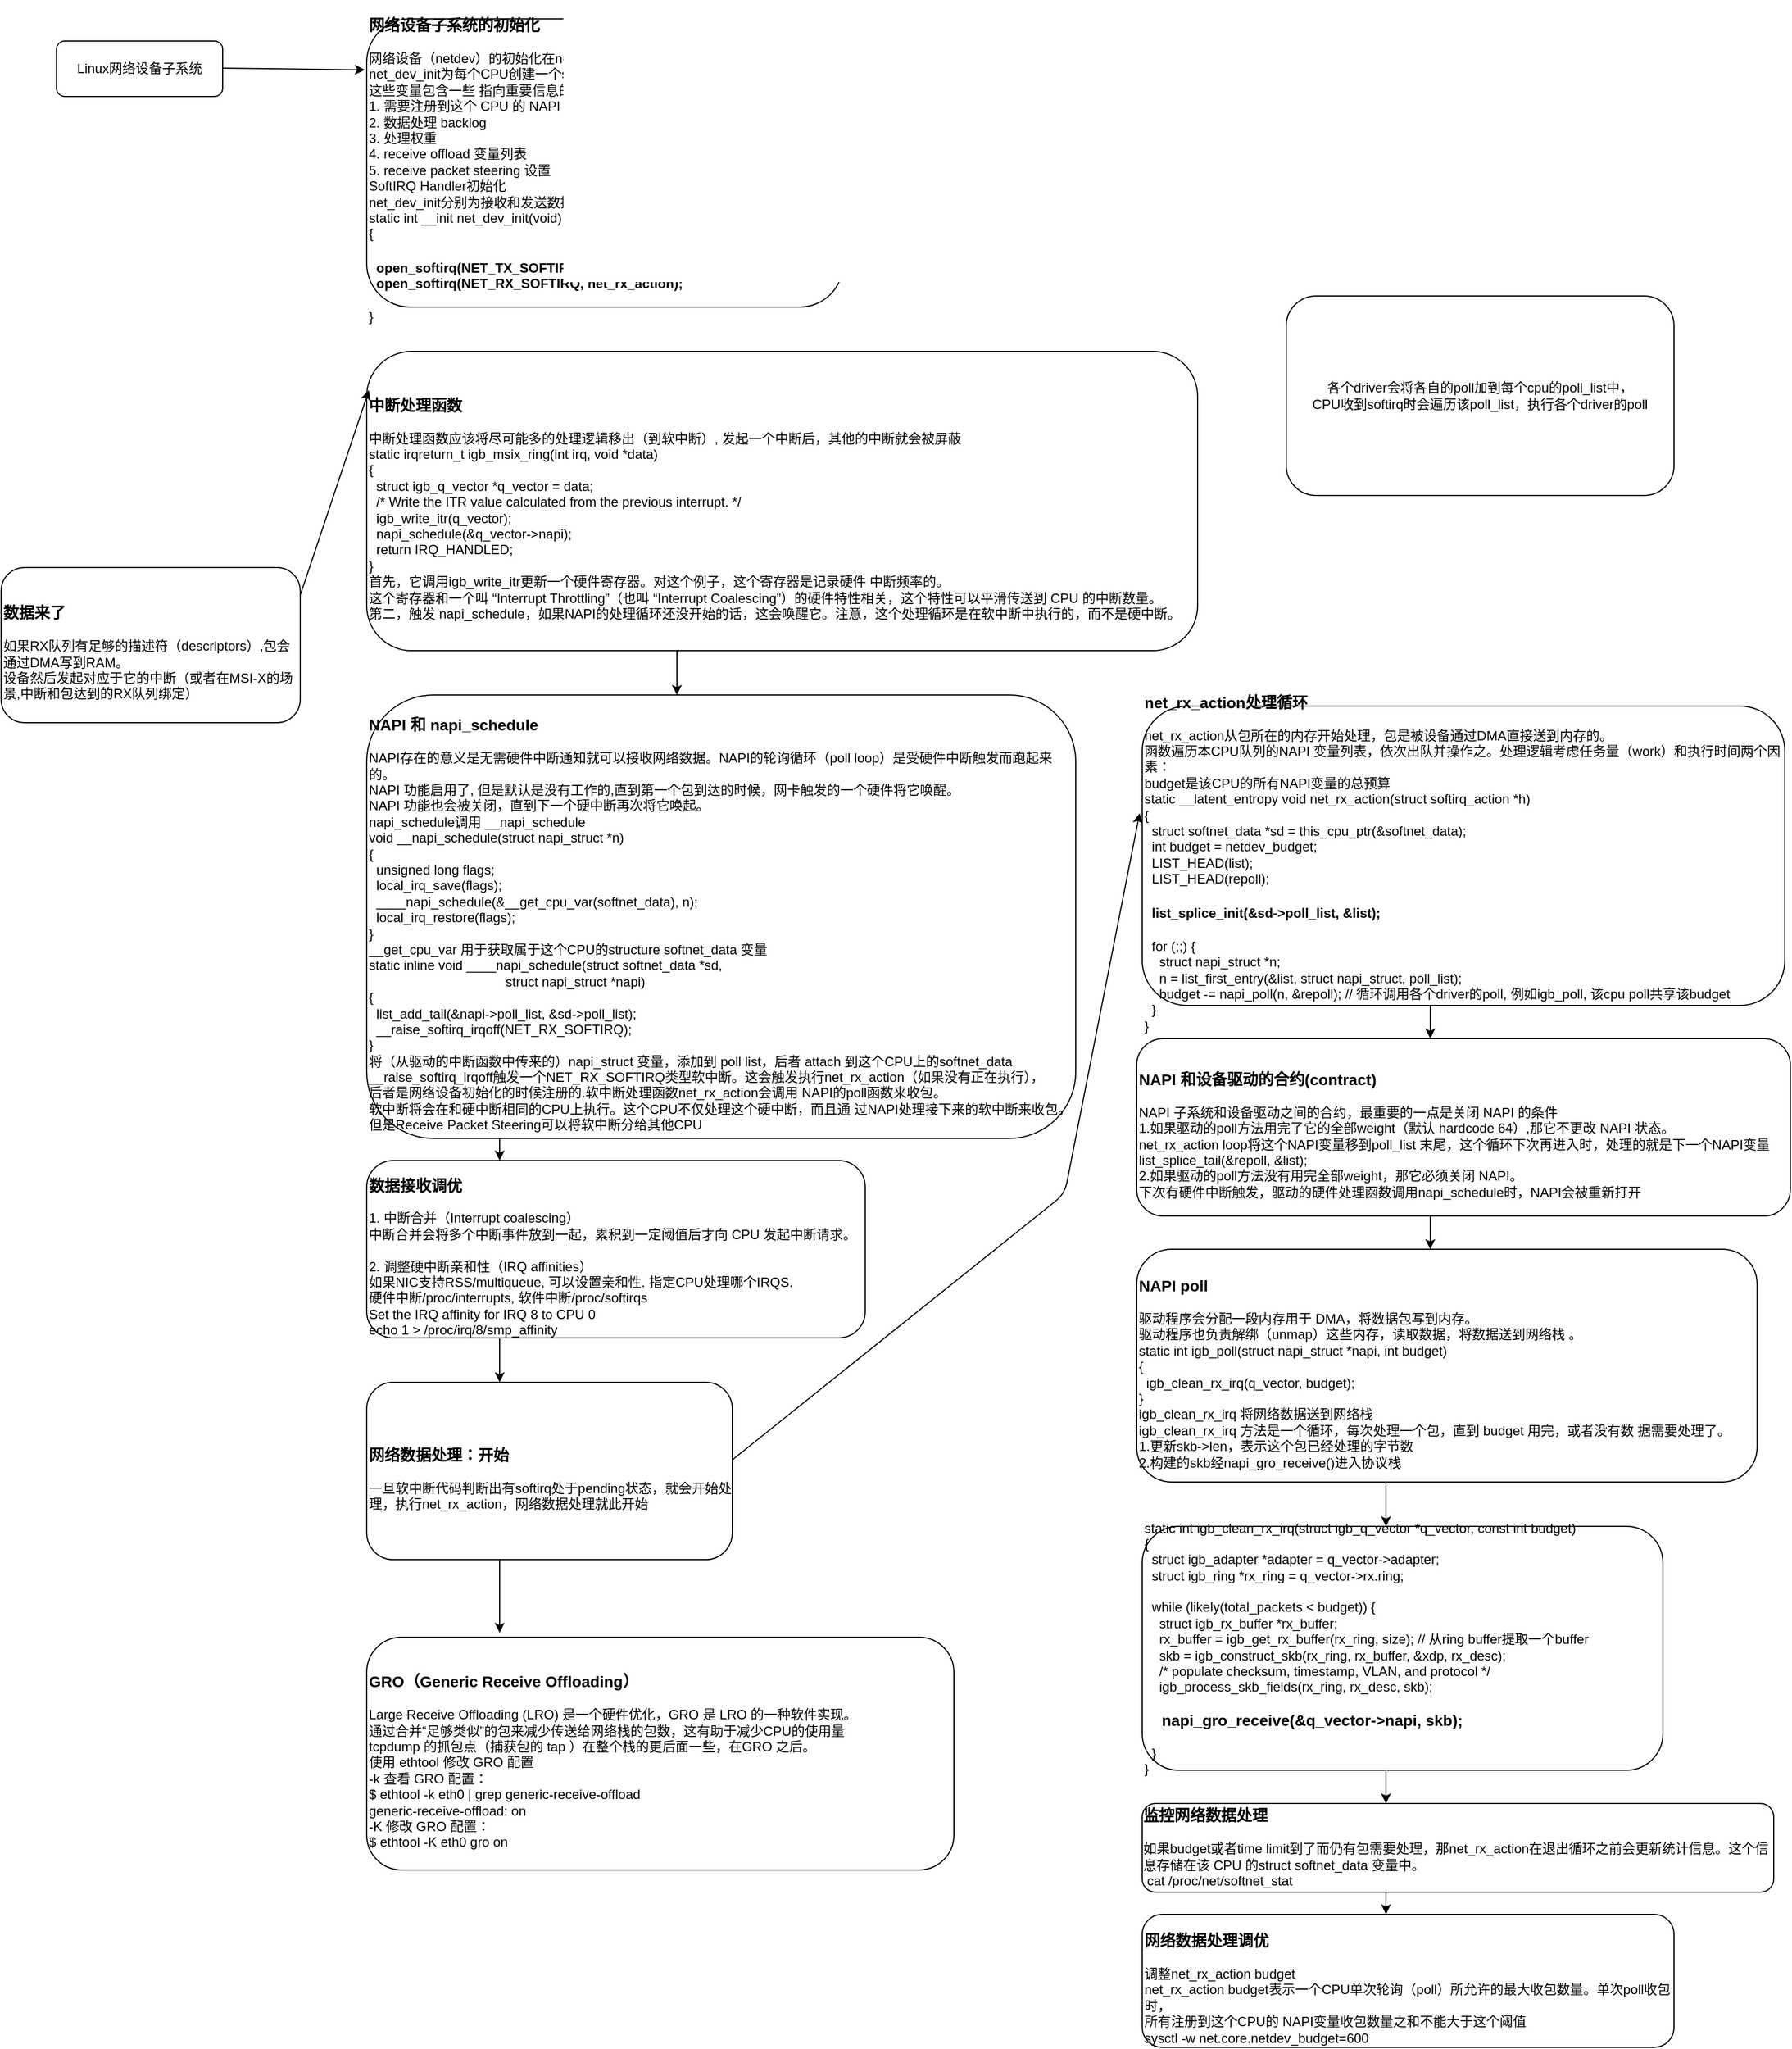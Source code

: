 <mxfile version="14.1.9" type="github">
  <diagram id="fZlRgXpZP35zAibEW_lQ" name="Page-1">
    <mxGraphModel dx="1449" dy="643" grid="1" gridSize="10" guides="1" tooltips="1" connect="1" arrows="1" fold="1" page="1" pageScale="1" pageWidth="827" pageHeight="1169" math="0" shadow="0">
      <root>
        <mxCell id="0" />
        <mxCell id="1" parent="0" />
        <mxCell id="tzcgp5JtMaqGH4jP-flQ-7" value="Linux网络设备子系统" style="rounded=1;whiteSpace=wrap;html=1;" parent="1" vertex="1">
          <mxGeometry x="80" y="40" width="150" height="50" as="geometry" />
        </mxCell>
        <mxCell id="tzcgp5JtMaqGH4jP-flQ-8" value="&lt;h3&gt;网络设备子系统的初始化&lt;/h3&gt;&lt;div&gt;网络设备（netdev）的初始化在net_dev_init&lt;/div&gt;&lt;div&gt;net_dev_init为每个CPU创建一个struct softnet_data变量。&lt;/div&gt;&lt;div&gt;这些变量包含一些 指向重要信息的指针：&lt;/div&gt;&lt;div&gt;1. 需要注册到这个 CPU 的 NAPI 变量列表&lt;/div&gt;&lt;div&gt;2. 数据处理 backlog&lt;/div&gt;&lt;div&gt;3. 处理权重&lt;/div&gt;&lt;div&gt;4. receive offload 变量列表&lt;/div&gt;&lt;div&gt;5. receive packet steering 设置&lt;/div&gt;&lt;div&gt;SoftIRQ Handler初始化&lt;/div&gt;&lt;div&gt;net_dev_init分别为接收和发送数据注册了一个软中断处理函数&lt;/div&gt;&lt;div&gt;static int __init net_dev_init(void)&lt;/div&gt;&lt;div&gt;{&lt;/div&gt;&lt;h4&gt;&amp;nbsp; open_softirq(NET_TX_SOFTIRQ, net_tx_action);&lt;br&gt;&amp;nbsp; open_softirq(NET_RX_SOFTIRQ, net_rx_action);&lt;/h4&gt;&lt;div&gt;}&lt;/div&gt;" style="rounded=1;whiteSpace=wrap;html=1;align=left;" parent="1" vertex="1">
          <mxGeometry x="360" y="20" width="430" height="260" as="geometry" />
        </mxCell>
        <mxCell id="tzcgp5JtMaqGH4jP-flQ-9" value="&lt;h3&gt;数据来了&lt;/h3&gt;&lt;div&gt;如果RX队列有足够的描述符（descriptors）,包会通过DMA写到RAM。&lt;/div&gt;&lt;div&gt;设备然后发起对应于它的中断（或者在MSI-X的场景,中断和包达到的RX队列绑定）&lt;/div&gt;" style="rounded=1;whiteSpace=wrap;html=1;align=left;" parent="1" vertex="1">
          <mxGeometry x="30" y="515" width="270" height="140" as="geometry" />
        </mxCell>
        <mxCell id="tzcgp5JtMaqGH4jP-flQ-10" value="" style="endArrow=classic;html=1;entryX=-0.004;entryY=0.177;entryDx=0;entryDy=0;entryPerimeter=0;" parent="1" target="tzcgp5JtMaqGH4jP-flQ-8" edge="1">
          <mxGeometry width="50" height="50" relative="1" as="geometry">
            <mxPoint x="230" y="64.5" as="sourcePoint" />
            <mxPoint x="310" y="64.5" as="targetPoint" />
          </mxGeometry>
        </mxCell>
        <mxCell id="YTzWB60EVm3kckp8Hosf-1" value="&lt;h3&gt;中断处理函数&lt;/h3&gt;&lt;div&gt;中断处理函数应该将尽可能多的处理逻辑移出（到软中断）, 发起一个中断后，其他的中断就会被屏蔽&lt;/div&gt;&lt;div&gt;static irqreturn_t igb_msix_ring(int irq, void *data)&lt;/div&gt;&lt;div&gt;{&lt;/div&gt;&lt;div&gt;&amp;nbsp; struct igb_q_vector *q_vector = data;&lt;/div&gt;&lt;div&gt;&amp;nbsp; /* Write the ITR value calculated from the previous interrupt. */&lt;/div&gt;&lt;div&gt;&amp;nbsp; igb_write_itr(q_vector);&lt;/div&gt;&lt;div&gt;&amp;nbsp; napi_schedule(&amp;amp;q_vector-&amp;gt;napi);&lt;/div&gt;&lt;div&gt;&amp;nbsp; return IRQ_HANDLED;&lt;/div&gt;&lt;div&gt;}&lt;/div&gt;&lt;div&gt;首先，它调用igb_write_itr更新一个硬件寄存器。对这个例子，这个寄存器是记录硬件 中断频率的。&lt;/div&gt;&lt;div&gt;这个寄存器和一个叫 “Interrupt Throttling”（也叫 “Interrupt Coalescing”）的硬件特性相关，这个特性可以平滑传送到 CPU 的中断数量。&lt;/div&gt;&lt;div&gt;第二，触发 napi_schedule，如果NAPI的处理循环还没开始的话，这会唤醒它。注意，这个处理循环是在软中断中执行的，而不是硬中断。&lt;/div&gt;" style="rounded=1;whiteSpace=wrap;html=1;align=left;" vertex="1" parent="1">
          <mxGeometry x="360" y="320" width="750" height="270" as="geometry" />
        </mxCell>
        <mxCell id="YTzWB60EVm3kckp8Hosf-2" value="&lt;h3&gt;NAPI 和 napi_schedule&lt;/h3&gt;&lt;div&gt;NAPI存在的意义是无需硬件中断通知就可以接收网络数据。NAPI的轮询循环（poll loop）是受硬件中断触发而跑起来的。&lt;/div&gt;&lt;div&gt;NAPI 功能启用了, 但是默认是没有工作的,直到第一个包到达的时候，网卡触发的一个硬件将它唤醒。&lt;/div&gt;&lt;div&gt;NAPI 功能也会被关闭，直到下一个硬中断再次将它唤起。&lt;/div&gt;&lt;div&gt;napi_schedule调用 __napi_schedule&lt;/div&gt;&lt;div&gt;void __napi_schedule(struct napi_struct *n)&lt;/div&gt;&lt;div&gt;{&lt;/div&gt;&lt;div&gt;&amp;nbsp; unsigned long flags;&lt;/div&gt;&lt;div&gt;&amp;nbsp; local_irq_save(flags);&lt;/div&gt;&lt;div&gt;&amp;nbsp; ____napi_schedule(&amp;amp;__get_cpu_var(softnet_data), n);&lt;/div&gt;&lt;div&gt;&amp;nbsp; local_irq_restore(flags);&lt;/div&gt;&lt;div&gt;}&lt;/div&gt;&lt;div&gt;__get_cpu_var 用于获取属于这个CPU的structure softnet_data 变量&lt;/div&gt;&lt;div&gt;static inline void ____napi_schedule(struct softnet_data *sd,&lt;/div&gt;&lt;div&gt;&amp;nbsp; &amp;nbsp; &amp;nbsp; &amp;nbsp; &amp;nbsp; &amp;nbsp; &amp;nbsp; &amp;nbsp; &amp;nbsp; &amp;nbsp; &amp;nbsp; &amp;nbsp; &amp;nbsp; &amp;nbsp; &amp;nbsp; &amp;nbsp; &amp;nbsp; &amp;nbsp; &amp;nbsp;struct napi_struct *napi)&lt;/div&gt;&lt;div&gt;{&lt;/div&gt;&lt;div&gt;&amp;nbsp; list_add_tail(&amp;amp;napi-&amp;gt;poll_list, &amp;amp;sd-&amp;gt;poll_list);&lt;/div&gt;&lt;div&gt;&amp;nbsp; __raise_softirq_irqoff(NET_RX_SOFTIRQ);&lt;/div&gt;&lt;div&gt;}&lt;/div&gt;&lt;div&gt;将（从驱动的中断函数中传来的）napi_struct 变量，添加到 poll list，后者 attach 到这个CPU上的softnet_data&lt;/div&gt;&lt;div&gt;__raise_softirq_irqoff触发一个NET_RX_SOFTIRQ类型软中断。这会触发执行net_rx_action（如果没有正在执行），&lt;/div&gt;&lt;div&gt;后者是网络设备初始化的时候注册的.软中断处理函数net_rx_action会调用 NAPI的poll函数来收包。&lt;/div&gt;&lt;div&gt;&lt;div&gt;软中断将会在和硬中断相同的CPU上执行。这个CPU不仅处理这个硬中断，而且通 过NAPI处理接下来的软中断来收包。&lt;/div&gt;&lt;div&gt;但是Receive Packet Steering可以将软中断分给其他CPU&lt;/div&gt;&lt;/div&gt;" style="rounded=1;whiteSpace=wrap;html=1;align=left;" vertex="1" parent="1">
          <mxGeometry x="360" y="630" width="640" height="400" as="geometry" />
        </mxCell>
        <mxCell id="YTzWB60EVm3kckp8Hosf-3" value="" style="endArrow=classic;html=1;" edge="1" parent="1">
          <mxGeometry width="50" height="50" relative="1" as="geometry">
            <mxPoint x="300" y="540" as="sourcePoint" />
            <mxPoint x="362" y="355" as="targetPoint" />
          </mxGeometry>
        </mxCell>
        <mxCell id="YTzWB60EVm3kckp8Hosf-4" value="&lt;h3&gt;数据接收调优&lt;/h3&gt;&lt;div&gt;1. 中断合并（Interrupt coalescing）&lt;/div&gt;&lt;div&gt;中断合并会将多个中断事件放到一起，累积到一定阈值后才向 CPU 发起中断请求。&lt;/div&gt;&lt;div&gt;&lt;br&gt;&lt;/div&gt;&lt;div&gt;2. 调整硬中断亲和性（IRQ affinities）&lt;/div&gt;&lt;div&gt;如果NIC支持RSS/multiqueue, 可以设置亲和性. 指定CPU处理哪个IRQS.&lt;/div&gt;&lt;div&gt;硬件中断/proc/interrupts, 软件中断/proc/softirqs&lt;/div&gt;&lt;div&gt;Set the IRQ affinity for IRQ 8 to CPU 0&lt;/div&gt;&lt;div&gt;echo 1 &amp;gt; /proc/irq/8/smp_affinity&lt;/div&gt;" style="rounded=1;whiteSpace=wrap;html=1;align=left;" vertex="1" parent="1">
          <mxGeometry x="360" y="1050" width="450" height="160" as="geometry" />
        </mxCell>
        <mxCell id="YTzWB60EVm3kckp8Hosf-5" value="&lt;h3&gt;网络数据处理：开始&lt;/h3&gt;&lt;div&gt;一旦软中断代码判断出有softirq处于pending状态，就会开始处理，执行net_rx_action，网络数据处理就此开始&lt;/div&gt;" style="rounded=1;whiteSpace=wrap;html=1;align=left;" vertex="1" parent="1">
          <mxGeometry x="360" y="1250" width="330" height="160" as="geometry" />
        </mxCell>
        <mxCell id="YTzWB60EVm3kckp8Hosf-6" value="" style="endArrow=classic;html=1;" edge="1" parent="1">
          <mxGeometry width="50" height="50" relative="1" as="geometry">
            <mxPoint x="640" y="590" as="sourcePoint" />
            <mxPoint x="640" y="630" as="targetPoint" />
          </mxGeometry>
        </mxCell>
        <mxCell id="YTzWB60EVm3kckp8Hosf-7" value="" style="endArrow=classic;html=1;" edge="1" parent="1">
          <mxGeometry width="50" height="50" relative="1" as="geometry">
            <mxPoint x="480" y="1210" as="sourcePoint" />
            <mxPoint x="480" y="1250" as="targetPoint" />
          </mxGeometry>
        </mxCell>
        <mxCell id="YTzWB60EVm3kckp8Hosf-8" value="" style="endArrow=classic;html=1;" edge="1" parent="1">
          <mxGeometry width="50" height="50" relative="1" as="geometry">
            <mxPoint x="480" y="1030" as="sourcePoint" />
            <mxPoint x="480" y="1050" as="targetPoint" />
          </mxGeometry>
        </mxCell>
        <mxCell id="YTzWB60EVm3kckp8Hosf-9" value="&lt;h3&gt;net_rx_action处理循环&lt;/h3&gt;&lt;div&gt;net_rx_action从包所在的内存开始处理，包是被设备通过DMA直接送到内存的。&lt;/div&gt;&lt;div&gt;函数遍历本CPU队列的NAPI 变量列表，依次出队并操作之。处理逻辑考虑任务量（work）和执行时间两个因素：&lt;/div&gt;&lt;div&gt;budget是该CPU的所有NAPI变量的总预算&lt;/div&gt;&lt;div&gt;static __latent_entropy void net_rx_action(struct softirq_action *h)&lt;/div&gt;&lt;div&gt;{&lt;/div&gt;&lt;div&gt;&amp;nbsp; struct softnet_data *sd = this_cpu_ptr(&amp;amp;softnet_data);&lt;/div&gt;&lt;div&gt;&amp;nbsp; int budget = netdev_budget;&lt;/div&gt;&lt;div&gt;&amp;nbsp; LIST_HEAD(list);&lt;/div&gt;&lt;div&gt;&amp;nbsp; LIST_HEAD(repoll);&lt;/div&gt;&lt;h4&gt;&amp;nbsp; list_splice_init(&amp;amp;sd-&amp;gt;poll_list, &amp;amp;list);&lt;/h4&gt;&lt;div&gt;&amp;nbsp; for (;;) {&lt;/div&gt;&lt;div&gt;&amp;nbsp; &amp;nbsp; struct napi_struct *n;&lt;/div&gt;&lt;div&gt;&amp;nbsp; &amp;nbsp; n = list_first_entry(&amp;amp;list, struct napi_struct, poll_list);&lt;/div&gt;&lt;div&gt;&amp;nbsp; &amp;nbsp; budget -= napi_poll(n, &amp;amp;repoll); // 循环调用各个driver的poll, 例如igb_poll, 该cpu poll共享该budget&lt;/div&gt;&lt;div&gt;&amp;nbsp; }&lt;/div&gt;&lt;div&gt;}&lt;/div&gt;" style="rounded=1;whiteSpace=wrap;html=1;align=left;" vertex="1" parent="1">
          <mxGeometry x="1060" y="640" width="580" height="270" as="geometry" />
        </mxCell>
        <mxCell id="YTzWB60EVm3kckp8Hosf-10" value="" style="endArrow=classic;html=1;entryX=-0.004;entryY=0.358;entryDx=0;entryDy=0;entryPerimeter=0;" edge="1" parent="1" target="YTzWB60EVm3kckp8Hosf-9">
          <mxGeometry width="50" height="50" relative="1" as="geometry">
            <mxPoint x="690" y="1320" as="sourcePoint" />
            <mxPoint x="740" y="1270" as="targetPoint" />
            <Array as="points">
              <mxPoint x="990" y="1080" />
            </Array>
          </mxGeometry>
        </mxCell>
        <mxCell id="YTzWB60EVm3kckp8Hosf-12" value="&lt;h3&gt;NAPI 和设备驱动的合约(contract)&lt;/h3&gt;&lt;div&gt;NAPI 子系统和设备驱动之间的合约，最重要的一点是关闭 NAPI 的条件&lt;/div&gt;&lt;div&gt;1.如果驱动的poll方法用完了它的全部weight（默认 hardcode 64）,那它不更改 NAPI 状态。&lt;/div&gt;&lt;div&gt;net_rx_action loop将这个NAPI变量移到poll_list 末尾，这个循环下次再进入时，处理的就是下一个NAPI变量&lt;/div&gt;&lt;div&gt;list_splice_tail(&amp;amp;repoll, &amp;amp;list);&lt;br&gt;&lt;/div&gt;&lt;div&gt;2.如果驱动的poll方法没有用完全部weight，那它必须关闭 NAPI。&lt;/div&gt;&lt;div&gt;下次有硬件中断触发，驱动的硬件处理函数调用napi_schedule时，NAPI会被重新打开&lt;/div&gt;" style="rounded=1;whiteSpace=wrap;html=1;align=left;" vertex="1" parent="1">
          <mxGeometry x="1055" y="940" width="590" height="160" as="geometry" />
        </mxCell>
        <mxCell id="YTzWB60EVm3kckp8Hosf-13" value="&lt;h3&gt;NAPI poll&lt;/h3&gt;&lt;div&gt;驱动程序会分配一段内存用于 DMA，将数据包写到内存。&lt;/div&gt;&lt;div&gt;驱动程序也负责解绑（unmap）这些内存，读取数据，将数据送到网络栈 。&lt;/div&gt;&lt;div&gt;static int igb_poll(struct napi_struct *napi, int budget)&lt;/div&gt;&lt;div&gt;{&lt;/div&gt;&lt;div&gt;&amp;nbsp; igb_clean_rx_irq(q_vector, budget);&lt;/div&gt;&lt;div&gt;}&lt;/div&gt;&lt;div&gt;igb_clean_rx_irq 将网络数据送到网络栈&lt;/div&gt;&lt;div&gt;igb_clean_rx_irq 方法是一个循环，每次处理一个包，直到 budget 用完，或者没有数 据需要处理了。&lt;/div&gt;&lt;div&gt;1.更新skb-&amp;gt;len，表示这个包已经处理的字节数&lt;/div&gt;&lt;div&gt;2.构建的skb经napi_gro_receive()进入协议栈&lt;/div&gt;" style="rounded=1;whiteSpace=wrap;html=1;align=left;" vertex="1" parent="1">
          <mxGeometry x="1055" y="1130" width="560" height="210" as="geometry" />
        </mxCell>
        <mxCell id="YTzWB60EVm3kckp8Hosf-14" value="" style="endArrow=classic;html=1;" edge="1" parent="1">
          <mxGeometry width="50" height="50" relative="1" as="geometry">
            <mxPoint x="1320" y="910" as="sourcePoint" />
            <mxPoint x="1320" y="940" as="targetPoint" />
          </mxGeometry>
        </mxCell>
        <mxCell id="YTzWB60EVm3kckp8Hosf-16" value="" style="endArrow=classic;html=1;" edge="1" parent="1">
          <mxGeometry width="50" height="50" relative="1" as="geometry">
            <mxPoint x="1320" y="1100" as="sourcePoint" />
            <mxPoint x="1320" y="1130" as="targetPoint" />
          </mxGeometry>
        </mxCell>
        <mxCell id="YTzWB60EVm3kckp8Hosf-17" value="&lt;div&gt;static int igb_clean_rx_irq(struct igb_q_vector *q_vector, const int budget)&lt;/div&gt;&lt;div&gt;{&lt;/div&gt;&lt;div&gt;&amp;nbsp; struct igb_adapter *adapter = q_vector-&amp;gt;adapter;&lt;/div&gt;&lt;div&gt;&amp;nbsp; struct igb_ring *rx_ring = q_vector-&amp;gt;rx.ring;&lt;/div&gt;&lt;div&gt;&lt;br&gt;&lt;/div&gt;&lt;div&gt;&amp;nbsp; while (likely(total_packets &amp;lt; budget)) {&lt;/div&gt;&lt;div&gt;&amp;nbsp; &amp;nbsp; struct igb_rx_buffer *rx_buffer;&lt;/div&gt;&lt;div&gt;&amp;nbsp; &amp;nbsp; rx_buffer = igb_get_rx_buffer(rx_ring, size); // 从ring buffer提取一个buffer&lt;/div&gt;&lt;div&gt;&amp;nbsp; &amp;nbsp; skb = igb_construct_skb(rx_ring, rx_buffer, &amp;amp;xdp, rx_desc);&lt;/div&gt;&lt;div&gt;&amp;nbsp; &amp;nbsp; /* populate checksum, timestamp, VLAN, and protocol */&lt;/div&gt;&lt;div&gt;&amp;nbsp; &amp;nbsp; igb_process_skb_fields(rx_ring, rx_desc, skb);&lt;/div&gt;&lt;h3&gt;&amp;nbsp; &amp;nbsp; napi_gro_receive(&amp;amp;q_vector-&amp;gt;napi, skb);&lt;/h3&gt;&lt;div&gt;&amp;nbsp; }&lt;/div&gt;&lt;div&gt;}&lt;/div&gt;" style="rounded=1;whiteSpace=wrap;html=1;align=left;" vertex="1" parent="1">
          <mxGeometry x="1060" y="1380" width="470" height="220" as="geometry" />
        </mxCell>
        <mxCell id="YTzWB60EVm3kckp8Hosf-19" value="" style="endArrow=classic;html=1;" edge="1" parent="1">
          <mxGeometry width="50" height="50" relative="1" as="geometry">
            <mxPoint x="1280" y="1340" as="sourcePoint" />
            <mxPoint x="1280" y="1380" as="targetPoint" />
          </mxGeometry>
        </mxCell>
        <mxCell id="YTzWB60EVm3kckp8Hosf-20" value="&lt;h3 style=&quot;text-align: left&quot;&gt;监控网络数据处理&lt;/h3&gt;&lt;div style=&quot;text-align: left&quot;&gt;如果budget或者time limit到了而仍有包需要处理，那net_rx_action在退出循环之前会更新统计信息。这个信息存储在该 CPU 的struct softnet_data 变量中。&lt;/div&gt;&lt;div style=&quot;text-align: left&quot;&gt;&amp;nbsp;cat /proc/net/softnet_stat&lt;/div&gt;&lt;div&gt;&lt;br&gt;&lt;/div&gt;" style="rounded=1;whiteSpace=wrap;html=1;" vertex="1" parent="1">
          <mxGeometry x="1060" y="1630" width="570" height="80" as="geometry" />
        </mxCell>
        <mxCell id="YTzWB60EVm3kckp8Hosf-21" value="&lt;h3&gt;网络数据处理调优&lt;/h3&gt;&lt;div&gt;调整net_rx_action budget&lt;/div&gt;&lt;div&gt;net_rx_action budget表示一个CPU单次轮询（poll）所允许的最大收包数量。单次poll收包时，&lt;/div&gt;&lt;div&gt;所有注册到这个CPU的 NAPI变量收包数量之和不能大于这个阈值&lt;/div&gt;&lt;div&gt;sysctl -w net.core.netdev_budget=600&lt;/div&gt;" style="rounded=1;whiteSpace=wrap;html=1;align=left;" vertex="1" parent="1">
          <mxGeometry x="1060" y="1730" width="480" height="120" as="geometry" />
        </mxCell>
        <mxCell id="YTzWB60EVm3kckp8Hosf-22" value="" style="endArrow=classic;html=1;" edge="1" parent="1">
          <mxGeometry width="50" height="50" relative="1" as="geometry">
            <mxPoint x="1280" y="1600" as="sourcePoint" />
            <mxPoint x="1280" y="1630" as="targetPoint" />
          </mxGeometry>
        </mxCell>
        <mxCell id="YTzWB60EVm3kckp8Hosf-23" value="" style="endArrow=classic;html=1;" edge="1" parent="1">
          <mxGeometry width="50" height="50" relative="1" as="geometry">
            <mxPoint x="1280" y="1710" as="sourcePoint" />
            <mxPoint x="1280" y="1730" as="targetPoint" />
          </mxGeometry>
        </mxCell>
        <mxCell id="YTzWB60EVm3kckp8Hosf-24" value="&lt;h3&gt;GRO（Generic Receive Offloading）&lt;/h3&gt;&lt;div&gt;Large Receive Offloading (LRO) 是一个硬件优化，GRO 是 LRO 的一种软件实现。&lt;/div&gt;&lt;div&gt;通过合并“足够类似”的包来减少传送给网络栈的包数，这有助于减少CPU的使用量&lt;/div&gt;&lt;div&gt;tcpdump 的抓包点（捕获包的 tap ）在整个栈的更后面一些，在GRO 之后。&lt;/div&gt;&lt;div&gt;使用 ethtool 修改 GRO 配置&lt;/div&gt;&lt;div&gt;-k 查看 GRO 配置：&lt;/div&gt;&lt;div&gt;$ ethtool -k eth0 | grep generic-receive-offload&lt;/div&gt;&lt;div&gt;generic-receive-offload: on&lt;/div&gt;&lt;div&gt;-K 修改 GRO 配置：&lt;/div&gt;&lt;div&gt;$ ethtool -K eth0 gro on&lt;/div&gt;" style="rounded=1;whiteSpace=wrap;html=1;align=left;" vertex="1" parent="1">
          <mxGeometry x="360" y="1480" width="530" height="210" as="geometry" />
        </mxCell>
        <mxCell id="YTzWB60EVm3kckp8Hosf-25" value="" style="endArrow=classic;html=1;" edge="1" parent="1">
          <mxGeometry width="50" height="50" relative="1" as="geometry">
            <mxPoint x="480" y="1410" as="sourcePoint" />
            <mxPoint x="480" y="1476" as="targetPoint" />
          </mxGeometry>
        </mxCell>
        <mxCell id="YTzWB60EVm3kckp8Hosf-26" value="各个driver会将各自的poll加到每个cpu的poll_list中，&lt;br&gt;CPU收到softirq时会遍历该poll_list，执行各个driver的poll" style="rounded=1;whiteSpace=wrap;html=1;" vertex="1" parent="1">
          <mxGeometry x="1190" y="270" width="350" height="180" as="geometry" />
        </mxCell>
      </root>
    </mxGraphModel>
  </diagram>
</mxfile>
